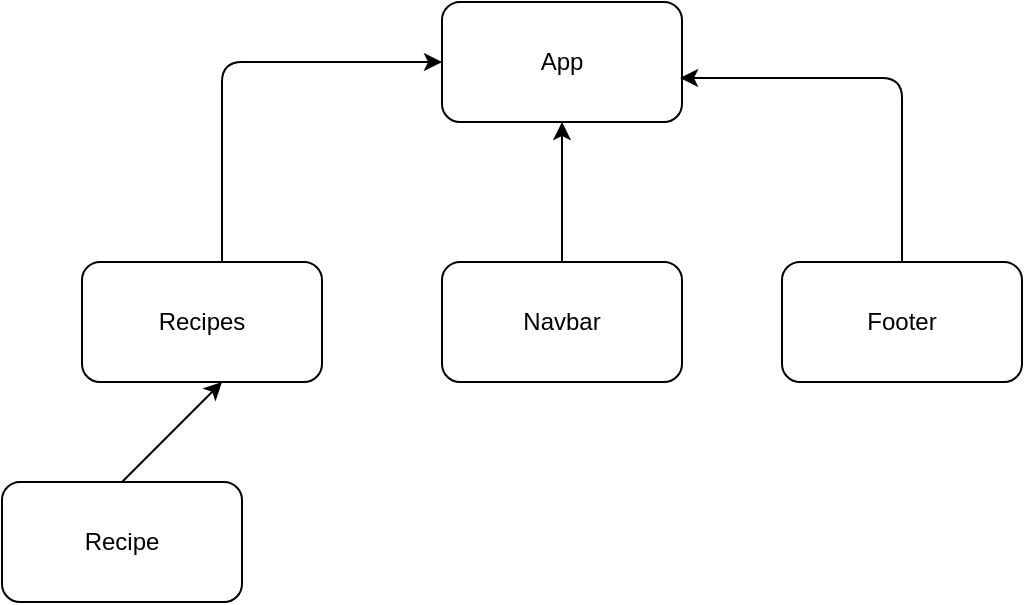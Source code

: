<mxfile>
    <diagram id="sTinLfusv_gTUTqWyY0-" name="Page-1">
        <mxGraphModel dx="623" dy="1484" grid="1" gridSize="10" guides="1" tooltips="1" connect="1" arrows="1" fold="1" page="1" pageScale="1" pageWidth="850" pageHeight="1100" math="0" shadow="0">
            <root>
                <mxCell id="0"/>
                <mxCell id="1" parent="0"/>
                <mxCell id="2" value="App" style="rounded=1;whiteSpace=wrap;html=1;" vertex="1" parent="1">
                    <mxGeometry x="250" y="-280" width="120" height="60" as="geometry"/>
                </mxCell>
                <mxCell id="3" value="Recipes" style="rounded=1;whiteSpace=wrap;html=1;" vertex="1" parent="1">
                    <mxGeometry x="70" y="-150" width="120" height="60" as="geometry"/>
                </mxCell>
                <mxCell id="4" value="Navbar" style="rounded=1;whiteSpace=wrap;html=1;" vertex="1" parent="1">
                    <mxGeometry x="250" y="-150" width="120" height="60" as="geometry"/>
                </mxCell>
                <mxCell id="5" value="Footer" style="rounded=1;whiteSpace=wrap;html=1;" vertex="1" parent="1">
                    <mxGeometry x="420" y="-150" width="120" height="60" as="geometry"/>
                </mxCell>
                <mxCell id="6" value="Recipe" style="rounded=1;whiteSpace=wrap;html=1;" vertex="1" parent="1">
                    <mxGeometry x="30" y="-40" width="120" height="60" as="geometry"/>
                </mxCell>
                <mxCell id="7" value="" style="endArrow=classic;html=1;exitX=0.5;exitY=0;exitDx=0;exitDy=0;entryX=0.5;entryY=1;entryDx=0;entryDy=0;" edge="1" parent="1" source="4" target="2">
                    <mxGeometry width="50" height="50" relative="1" as="geometry">
                        <mxPoint x="300" y="-170" as="sourcePoint"/>
                        <mxPoint x="350" y="-220" as="targetPoint"/>
                    </mxGeometry>
                </mxCell>
                <mxCell id="8" value="" style="endArrow=classic;html=1;exitX=0.5;exitY=0;exitDx=0;exitDy=0;entryX=0.992;entryY=0.633;entryDx=0;entryDy=0;entryPerimeter=0;" edge="1" parent="1" source="5" target="2">
                    <mxGeometry width="50" height="50" relative="1" as="geometry">
                        <mxPoint x="260" y="-100" as="sourcePoint"/>
                        <mxPoint x="380" y="-240" as="targetPoint"/>
                        <Array as="points">
                            <mxPoint x="480" y="-242"/>
                        </Array>
                    </mxGeometry>
                </mxCell>
                <mxCell id="9" value="" style="endArrow=classic;html=1;entryX=0;entryY=0.5;entryDx=0;entryDy=0;" edge="1" parent="1" target="2">
                    <mxGeometry width="50" height="50" relative="1" as="geometry">
                        <mxPoint x="140" y="-150" as="sourcePoint"/>
                        <mxPoint x="190" y="-200" as="targetPoint"/>
                        <Array as="points">
                            <mxPoint x="140" y="-250"/>
                        </Array>
                    </mxGeometry>
                </mxCell>
                <mxCell id="10" value="" style="endArrow=classic;html=1;" edge="1" parent="1">
                    <mxGeometry width="50" height="50" relative="1" as="geometry">
                        <mxPoint x="90" y="-40" as="sourcePoint"/>
                        <mxPoint x="140" y="-90" as="targetPoint"/>
                    </mxGeometry>
                </mxCell>
            </root>
        </mxGraphModel>
    </diagram>
</mxfile>